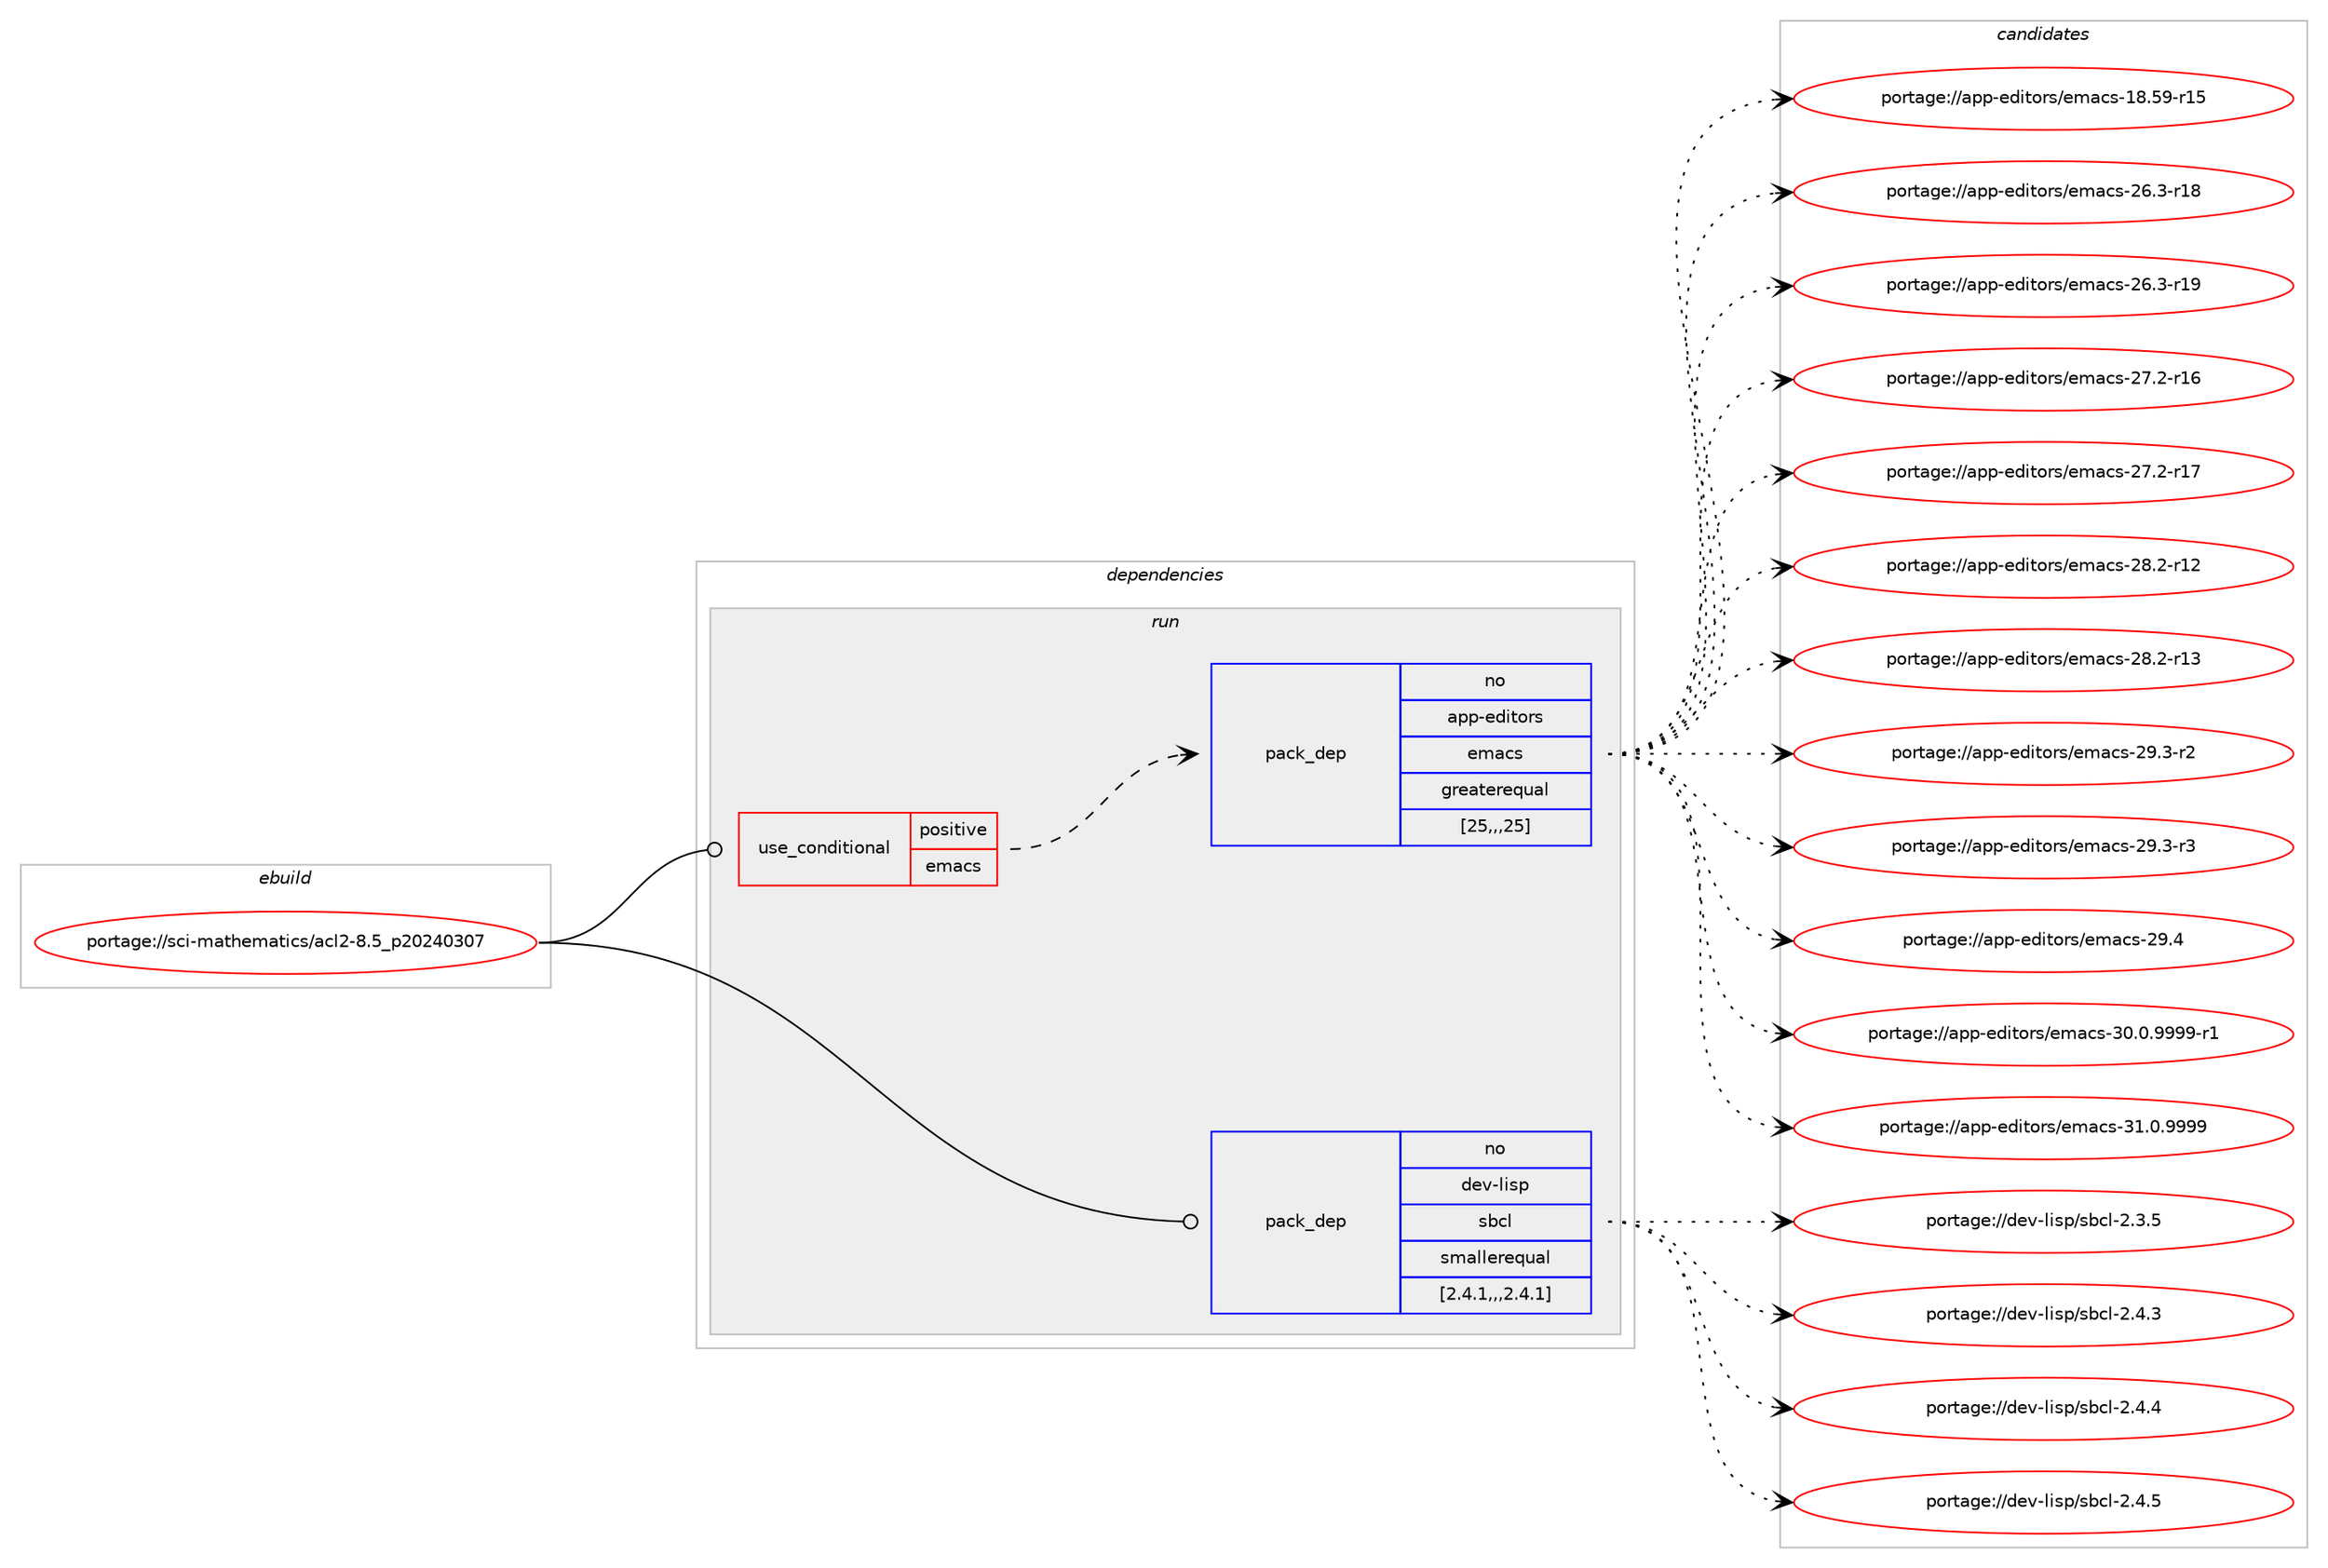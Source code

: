 digraph prolog {

# *************
# Graph options
# *************

newrank=true;
concentrate=true;
compound=true;
graph [rankdir=LR,fontname=Helvetica,fontsize=10,ranksep=1.5];#, ranksep=2.5, nodesep=0.2];
edge  [arrowhead=vee];
node  [fontname=Helvetica,fontsize=10];

# **********
# The ebuild
# **********

subgraph cluster_leftcol {
color=gray;
rank=same;
label=<<i>ebuild</i>>;
id [label="portage://sci-mathematics/acl2-8.5_p20240307", color=red, width=4, href="../sci-mathematics/acl2-8.5_p20240307.svg"];
}

# ****************
# The dependencies
# ****************

subgraph cluster_midcol {
color=gray;
label=<<i>dependencies</i>>;
subgraph cluster_compile {
fillcolor="#eeeeee";
style=filled;
label=<<i>compile</i>>;
}
subgraph cluster_compileandrun {
fillcolor="#eeeeee";
style=filled;
label=<<i>compile and run</i>>;
}
subgraph cluster_run {
fillcolor="#eeeeee";
style=filled;
label=<<i>run</i>>;
subgraph cond105336 {
dependency397600 [label=<<TABLE BORDER="0" CELLBORDER="1" CELLSPACING="0" CELLPADDING="4"><TR><TD ROWSPAN="3" CELLPADDING="10">use_conditional</TD></TR><TR><TD>positive</TD></TR><TR><TD>emacs</TD></TR></TABLE>>, shape=none, color=red];
subgraph pack289457 {
dependency397601 [label=<<TABLE BORDER="0" CELLBORDER="1" CELLSPACING="0" CELLPADDING="4" WIDTH="220"><TR><TD ROWSPAN="6" CELLPADDING="30">pack_dep</TD></TR><TR><TD WIDTH="110">no</TD></TR><TR><TD>app-editors</TD></TR><TR><TD>emacs</TD></TR><TR><TD>greaterequal</TD></TR><TR><TD>[25,,,25]</TD></TR></TABLE>>, shape=none, color=blue];
}
dependency397600:e -> dependency397601:w [weight=20,style="dashed",arrowhead="vee"];
}
id:e -> dependency397600:w [weight=20,style="solid",arrowhead="odot"];
subgraph pack289458 {
dependency397602 [label=<<TABLE BORDER="0" CELLBORDER="1" CELLSPACING="0" CELLPADDING="4" WIDTH="220"><TR><TD ROWSPAN="6" CELLPADDING="30">pack_dep</TD></TR><TR><TD WIDTH="110">no</TD></TR><TR><TD>dev-lisp</TD></TR><TR><TD>sbcl</TD></TR><TR><TD>smallerequal</TD></TR><TR><TD>[2.4.1,,,2.4.1]</TD></TR></TABLE>>, shape=none, color=blue];
}
id:e -> dependency397602:w [weight=20,style="solid",arrowhead="odot"];
}
}

# **************
# The candidates
# **************

subgraph cluster_choices {
rank=same;
color=gray;
label=<<i>candidates</i>>;

subgraph choice289457 {
color=black;
nodesep=1;
choice9711211245101100105116111114115471011099799115454956465357451144953 [label="portage://app-editors/emacs-18.59-r15", color=red, width=4,href="../app-editors/emacs-18.59-r15.svg"];
choice97112112451011001051161111141154710110997991154550544651451144956 [label="portage://app-editors/emacs-26.3-r18", color=red, width=4,href="../app-editors/emacs-26.3-r18.svg"];
choice97112112451011001051161111141154710110997991154550544651451144957 [label="portage://app-editors/emacs-26.3-r19", color=red, width=4,href="../app-editors/emacs-26.3-r19.svg"];
choice97112112451011001051161111141154710110997991154550554650451144954 [label="portage://app-editors/emacs-27.2-r16", color=red, width=4,href="../app-editors/emacs-27.2-r16.svg"];
choice97112112451011001051161111141154710110997991154550554650451144955 [label="portage://app-editors/emacs-27.2-r17", color=red, width=4,href="../app-editors/emacs-27.2-r17.svg"];
choice97112112451011001051161111141154710110997991154550564650451144950 [label="portage://app-editors/emacs-28.2-r12", color=red, width=4,href="../app-editors/emacs-28.2-r12.svg"];
choice97112112451011001051161111141154710110997991154550564650451144951 [label="portage://app-editors/emacs-28.2-r13", color=red, width=4,href="../app-editors/emacs-28.2-r13.svg"];
choice971121124510110010511611111411547101109979911545505746514511450 [label="portage://app-editors/emacs-29.3-r2", color=red, width=4,href="../app-editors/emacs-29.3-r2.svg"];
choice971121124510110010511611111411547101109979911545505746514511451 [label="portage://app-editors/emacs-29.3-r3", color=red, width=4,href="../app-editors/emacs-29.3-r3.svg"];
choice97112112451011001051161111141154710110997991154550574652 [label="portage://app-editors/emacs-29.4", color=red, width=4,href="../app-editors/emacs-29.4.svg"];
choice9711211245101100105116111114115471011099799115455148464846575757574511449 [label="portage://app-editors/emacs-30.0.9999-r1", color=red, width=4,href="../app-editors/emacs-30.0.9999-r1.svg"];
choice971121124510110010511611111411547101109979911545514946484657575757 [label="portage://app-editors/emacs-31.0.9999", color=red, width=4,href="../app-editors/emacs-31.0.9999.svg"];
dependency397601:e -> choice9711211245101100105116111114115471011099799115454956465357451144953:w [style=dotted,weight="100"];
dependency397601:e -> choice97112112451011001051161111141154710110997991154550544651451144956:w [style=dotted,weight="100"];
dependency397601:e -> choice97112112451011001051161111141154710110997991154550544651451144957:w [style=dotted,weight="100"];
dependency397601:e -> choice97112112451011001051161111141154710110997991154550554650451144954:w [style=dotted,weight="100"];
dependency397601:e -> choice97112112451011001051161111141154710110997991154550554650451144955:w [style=dotted,weight="100"];
dependency397601:e -> choice97112112451011001051161111141154710110997991154550564650451144950:w [style=dotted,weight="100"];
dependency397601:e -> choice97112112451011001051161111141154710110997991154550564650451144951:w [style=dotted,weight="100"];
dependency397601:e -> choice971121124510110010511611111411547101109979911545505746514511450:w [style=dotted,weight="100"];
dependency397601:e -> choice971121124510110010511611111411547101109979911545505746514511451:w [style=dotted,weight="100"];
dependency397601:e -> choice97112112451011001051161111141154710110997991154550574652:w [style=dotted,weight="100"];
dependency397601:e -> choice9711211245101100105116111114115471011099799115455148464846575757574511449:w [style=dotted,weight="100"];
dependency397601:e -> choice971121124510110010511611111411547101109979911545514946484657575757:w [style=dotted,weight="100"];
}
subgraph choice289458 {
color=black;
nodesep=1;
choice10010111845108105115112471159899108455046514653 [label="portage://dev-lisp/sbcl-2.3.5", color=red, width=4,href="../dev-lisp/sbcl-2.3.5.svg"];
choice10010111845108105115112471159899108455046524651 [label="portage://dev-lisp/sbcl-2.4.3", color=red, width=4,href="../dev-lisp/sbcl-2.4.3.svg"];
choice10010111845108105115112471159899108455046524652 [label="portage://dev-lisp/sbcl-2.4.4", color=red, width=4,href="../dev-lisp/sbcl-2.4.4.svg"];
choice10010111845108105115112471159899108455046524653 [label="portage://dev-lisp/sbcl-2.4.5", color=red, width=4,href="../dev-lisp/sbcl-2.4.5.svg"];
dependency397602:e -> choice10010111845108105115112471159899108455046514653:w [style=dotted,weight="100"];
dependency397602:e -> choice10010111845108105115112471159899108455046524651:w [style=dotted,weight="100"];
dependency397602:e -> choice10010111845108105115112471159899108455046524652:w [style=dotted,weight="100"];
dependency397602:e -> choice10010111845108105115112471159899108455046524653:w [style=dotted,weight="100"];
}
}

}

